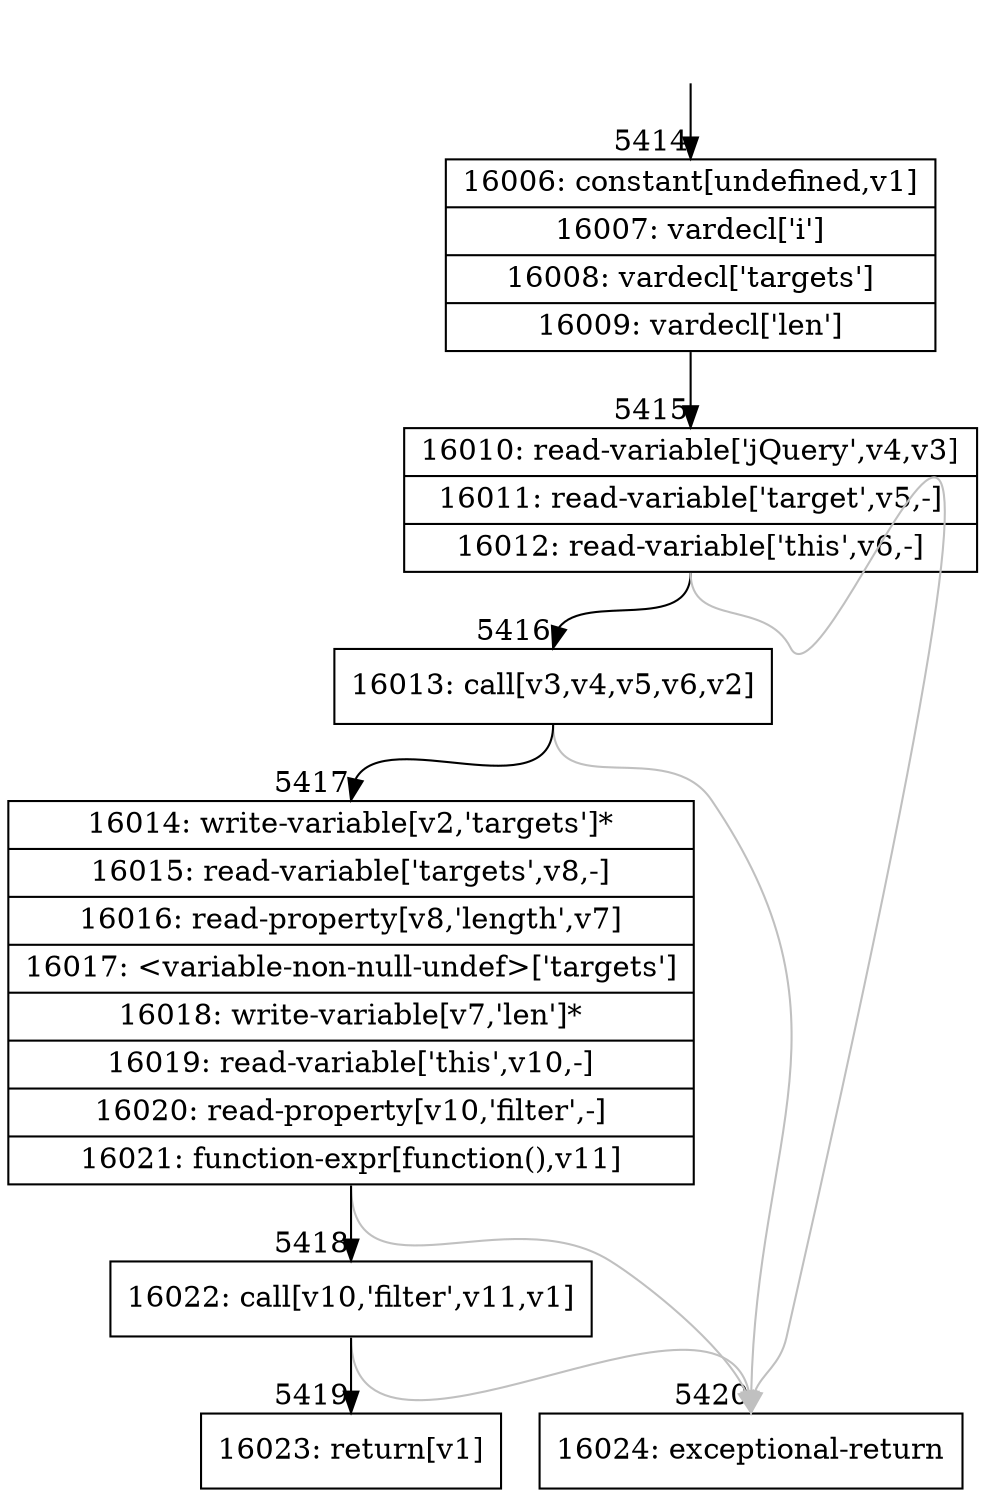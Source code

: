digraph {
rankdir="TD"
BB_entry340[shape=none,label=""];
BB_entry340 -> BB5414 [tailport=s, headport=n, headlabel="    5414"]
BB5414 [shape=record label="{16006: constant[undefined,v1]|16007: vardecl['i']|16008: vardecl['targets']|16009: vardecl['len']}" ] 
BB5414 -> BB5415 [tailport=s, headport=n, headlabel="      5415"]
BB5415 [shape=record label="{16010: read-variable['jQuery',v4,v3]|16011: read-variable['target',v5,-]|16012: read-variable['this',v6,-]}" ] 
BB5415 -> BB5416 [tailport=s, headport=n, headlabel="      5416"]
BB5415 -> BB5420 [tailport=s, headport=n, color=gray, headlabel="      5420"]
BB5416 [shape=record label="{16013: call[v3,v4,v5,v6,v2]}" ] 
BB5416 -> BB5417 [tailport=s, headport=n, headlabel="      5417"]
BB5416 -> BB5420 [tailport=s, headport=n, color=gray]
BB5417 [shape=record label="{16014: write-variable[v2,'targets']*|16015: read-variable['targets',v8,-]|16016: read-property[v8,'length',v7]|16017: \<variable-non-null-undef\>['targets']|16018: write-variable[v7,'len']*|16019: read-variable['this',v10,-]|16020: read-property[v10,'filter',-]|16021: function-expr[function(),v11]}" ] 
BB5417 -> BB5418 [tailport=s, headport=n, headlabel="      5418"]
BB5417 -> BB5420 [tailport=s, headport=n, color=gray]
BB5418 [shape=record label="{16022: call[v10,'filter',v11,v1]}" ] 
BB5418 -> BB5419 [tailport=s, headport=n, headlabel="      5419"]
BB5418 -> BB5420 [tailport=s, headport=n, color=gray]
BB5419 [shape=record label="{16023: return[v1]}" ] 
BB5420 [shape=record label="{16024: exceptional-return}" ] 
}
